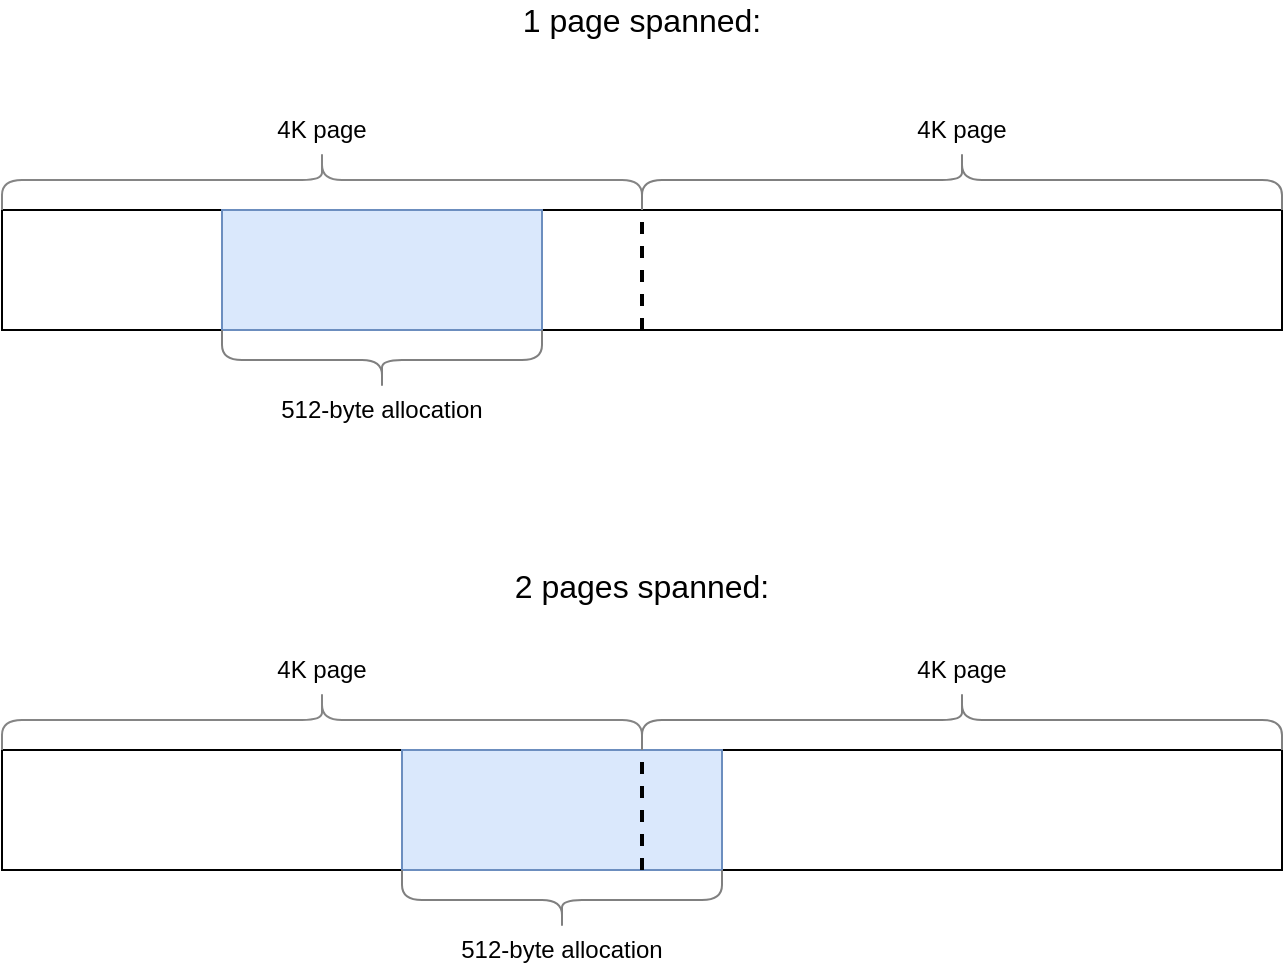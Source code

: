 <mxfile version="10.8.9" type="device"><diagram id="o8xBmcY1kpTJJXz0C1ae" name="Page-1"><mxGraphModel dx="1078" dy="855" grid="1" gridSize="10" guides="1" tooltips="1" connect="1" arrows="1" fold="1" page="1" pageScale="1" pageWidth="827" pageHeight="1169" math="0" shadow="0"><root><mxCell id="0"/><mxCell id="1" parent="0"/><mxCell id="DbqlhxbxzG9SKIHQvL6B-1" value="" style="rounded=0;whiteSpace=wrap;html=1;" vertex="1" parent="1"><mxGeometry x="80" y="665" width="640" height="60" as="geometry"/></mxCell><mxCell id="DbqlhxbxzG9SKIHQvL6B-7" value="" style="rounded=0;whiteSpace=wrap;html=1;strokeColor=#6c8ebf;fillColor=#dae8fc;" vertex="1" parent="1"><mxGeometry x="280" y="665" width="160" height="60" as="geometry"/></mxCell><mxCell id="DbqlhxbxzG9SKIHQvL6B-2" value="" style="endArrow=none;dashed=1;html=1;exitX=0.5;exitY=1;exitDx=0;exitDy=0;entryX=0.5;entryY=0;entryDx=0;entryDy=0;strokeWidth=2;" edge="1" parent="1" source="DbqlhxbxzG9SKIHQvL6B-1" target="DbqlhxbxzG9SKIHQvL6B-1"><mxGeometry width="50" height="50" relative="1" as="geometry"><mxPoint x="210" y="715" as="sourcePoint"/><mxPoint x="260" y="665" as="targetPoint"/></mxGeometry></mxCell><mxCell id="DbqlhxbxzG9SKIHQvL6B-3" value="" style="shape=curlyBracket;whiteSpace=wrap;html=1;rounded=1;strokeColor=#858585;fillColor=#67AB9F;gradientColor=none;fontSize=16;fontColor=#050505;rotation=90;" vertex="1" parent="1"><mxGeometry x="225" y="490" width="30" height="320" as="geometry"/></mxCell><mxCell id="DbqlhxbxzG9SKIHQvL6B-4" value="4K page" style="text;html=1;strokeColor=none;fillColor=none;align=center;verticalAlign=middle;whiteSpace=wrap;rounded=0;" vertex="1" parent="1"><mxGeometry x="215" y="615" width="50" height="20" as="geometry"/></mxCell><mxCell id="DbqlhxbxzG9SKIHQvL6B-5" value="" style="shape=curlyBracket;whiteSpace=wrap;html=1;rounded=1;strokeColor=#808080;fillColor=#67AB9F;gradientColor=none;fontSize=16;fontColor=#050505;rotation=90;" vertex="1" parent="1"><mxGeometry x="545" y="490" width="30" height="320" as="geometry"/></mxCell><mxCell id="DbqlhxbxzG9SKIHQvL6B-6" value="4K page" style="text;html=1;strokeColor=none;fillColor=none;align=center;verticalAlign=middle;whiteSpace=wrap;rounded=0;" vertex="1" parent="1"><mxGeometry x="535" y="615" width="50" height="20" as="geometry"/></mxCell><mxCell id="DbqlhxbxzG9SKIHQvL6B-8" value="" style="shape=curlyBracket;whiteSpace=wrap;html=1;rounded=1;strokeColor=#808080;fillColor=#67AB9F;gradientColor=none;fontSize=16;fontColor=#050505;rotation=-90;" vertex="1" parent="1"><mxGeometry x="345" y="660" width="30" height="160" as="geometry"/></mxCell><mxCell id="DbqlhxbxzG9SKIHQvL6B-9" value="512-byte allocation" style="text;html=1;strokeColor=none;fillColor=none;align=center;verticalAlign=middle;whiteSpace=wrap;rounded=0;" vertex="1" parent="1"><mxGeometry x="300" y="755" width="120" height="20" as="geometry"/></mxCell><mxCell id="DbqlhxbxzG9SKIHQvL6B-10" value="2 pages spanned:" style="text;html=1;strokeColor=none;fillColor=none;align=center;verticalAlign=middle;whiteSpace=wrap;rounded=0;fontSize=16;" vertex="1" parent="1"><mxGeometry x="315" y="572.5" width="170" height="20" as="geometry"/></mxCell><mxCell id="DbqlhxbxzG9SKIHQvL6B-11" value="" style="rounded=0;whiteSpace=wrap;html=1;" vertex="1" parent="1"><mxGeometry x="80" y="395" width="640" height="60" as="geometry"/></mxCell><mxCell id="DbqlhxbxzG9SKIHQvL6B-12" value="" style="rounded=0;whiteSpace=wrap;html=1;strokeColor=#6c8ebf;fillColor=#dae8fc;" vertex="1" parent="1"><mxGeometry x="190" y="395" width="160" height="60" as="geometry"/></mxCell><mxCell id="DbqlhxbxzG9SKIHQvL6B-13" value="" style="endArrow=none;dashed=1;html=1;exitX=0.5;exitY=1;exitDx=0;exitDy=0;entryX=0.5;entryY=0;entryDx=0;entryDy=0;strokeWidth=2;" edge="1" parent="1" source="DbqlhxbxzG9SKIHQvL6B-11" target="DbqlhxbxzG9SKIHQvL6B-11"><mxGeometry width="50" height="50" relative="1" as="geometry"><mxPoint x="210" y="445" as="sourcePoint"/><mxPoint x="260" y="395" as="targetPoint"/></mxGeometry></mxCell><mxCell id="DbqlhxbxzG9SKIHQvL6B-14" value="" style="shape=curlyBracket;whiteSpace=wrap;html=1;rounded=1;strokeColor=#858585;fillColor=#67AB9F;gradientColor=none;fontSize=16;fontColor=#050505;rotation=90;" vertex="1" parent="1"><mxGeometry x="225" y="220" width="30" height="320" as="geometry"/></mxCell><mxCell id="DbqlhxbxzG9SKIHQvL6B-15" value="4K page" style="text;html=1;strokeColor=none;fillColor=none;align=center;verticalAlign=middle;whiteSpace=wrap;rounded=0;" vertex="1" parent="1"><mxGeometry x="215" y="345" width="50" height="20" as="geometry"/></mxCell><mxCell id="DbqlhxbxzG9SKIHQvL6B-16" value="" style="shape=curlyBracket;whiteSpace=wrap;html=1;rounded=1;strokeColor=#808080;fillColor=#67AB9F;gradientColor=none;fontSize=16;fontColor=#050505;rotation=90;" vertex="1" parent="1"><mxGeometry x="545" y="220" width="30" height="320" as="geometry"/></mxCell><mxCell id="DbqlhxbxzG9SKIHQvL6B-17" value="4K page" style="text;html=1;strokeColor=none;fillColor=none;align=center;verticalAlign=middle;whiteSpace=wrap;rounded=0;" vertex="1" parent="1"><mxGeometry x="535" y="345" width="50" height="20" as="geometry"/></mxCell><mxCell id="DbqlhxbxzG9SKIHQvL6B-18" value="" style="shape=curlyBracket;whiteSpace=wrap;html=1;rounded=1;strokeColor=#808080;fillColor=#67AB9F;gradientColor=none;fontSize=16;fontColor=#050505;rotation=-90;" vertex="1" parent="1"><mxGeometry x="255" y="390" width="30" height="160" as="geometry"/></mxCell><mxCell id="DbqlhxbxzG9SKIHQvL6B-19" value="512-byte allocation" style="text;html=1;strokeColor=none;fillColor=none;align=center;verticalAlign=middle;whiteSpace=wrap;rounded=0;" vertex="1" parent="1"><mxGeometry x="210" y="485" width="120" height="20" as="geometry"/></mxCell><mxCell id="DbqlhxbxzG9SKIHQvL6B-20" value="1 page spanned:" style="text;html=1;strokeColor=none;fillColor=none;align=center;verticalAlign=middle;whiteSpace=wrap;rounded=0;fontSize=16;" vertex="1" parent="1"><mxGeometry x="315" y="290" width="170" height="20" as="geometry"/></mxCell></root></mxGraphModel></diagram></mxfile>